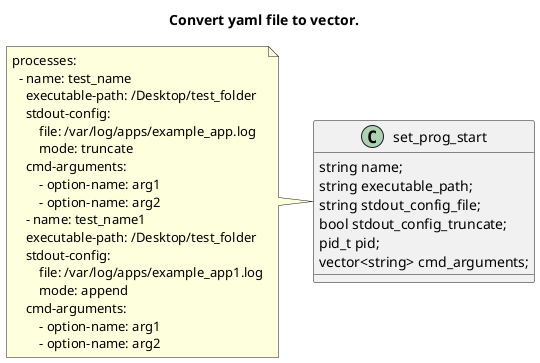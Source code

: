 @startuml Init_device
title "Convert yaml file to vector."
class set_prog_start {
  string name;
  string executable_path;
  string stdout_config_file;
  bool stdout_config_truncate;
  pid_t pid;
  vector<string> cmd_arguments;
}

note left
processes:
  - name: test_name
    executable-path: /Desktop/test_folder
    stdout-config:
        file: /var/log/apps/example_app.log
        mode: truncate
    cmd-arguments:
        - option-name: arg1
        - option-name: arg2
    - name: test_name1
    executable-path: /Desktop/test_folder
    stdout-config:
        file: /var/log/apps/example_app1.log
        mode: append
    cmd-arguments:
        - option-name: arg1
        - option-name: arg2
end note

@enduml